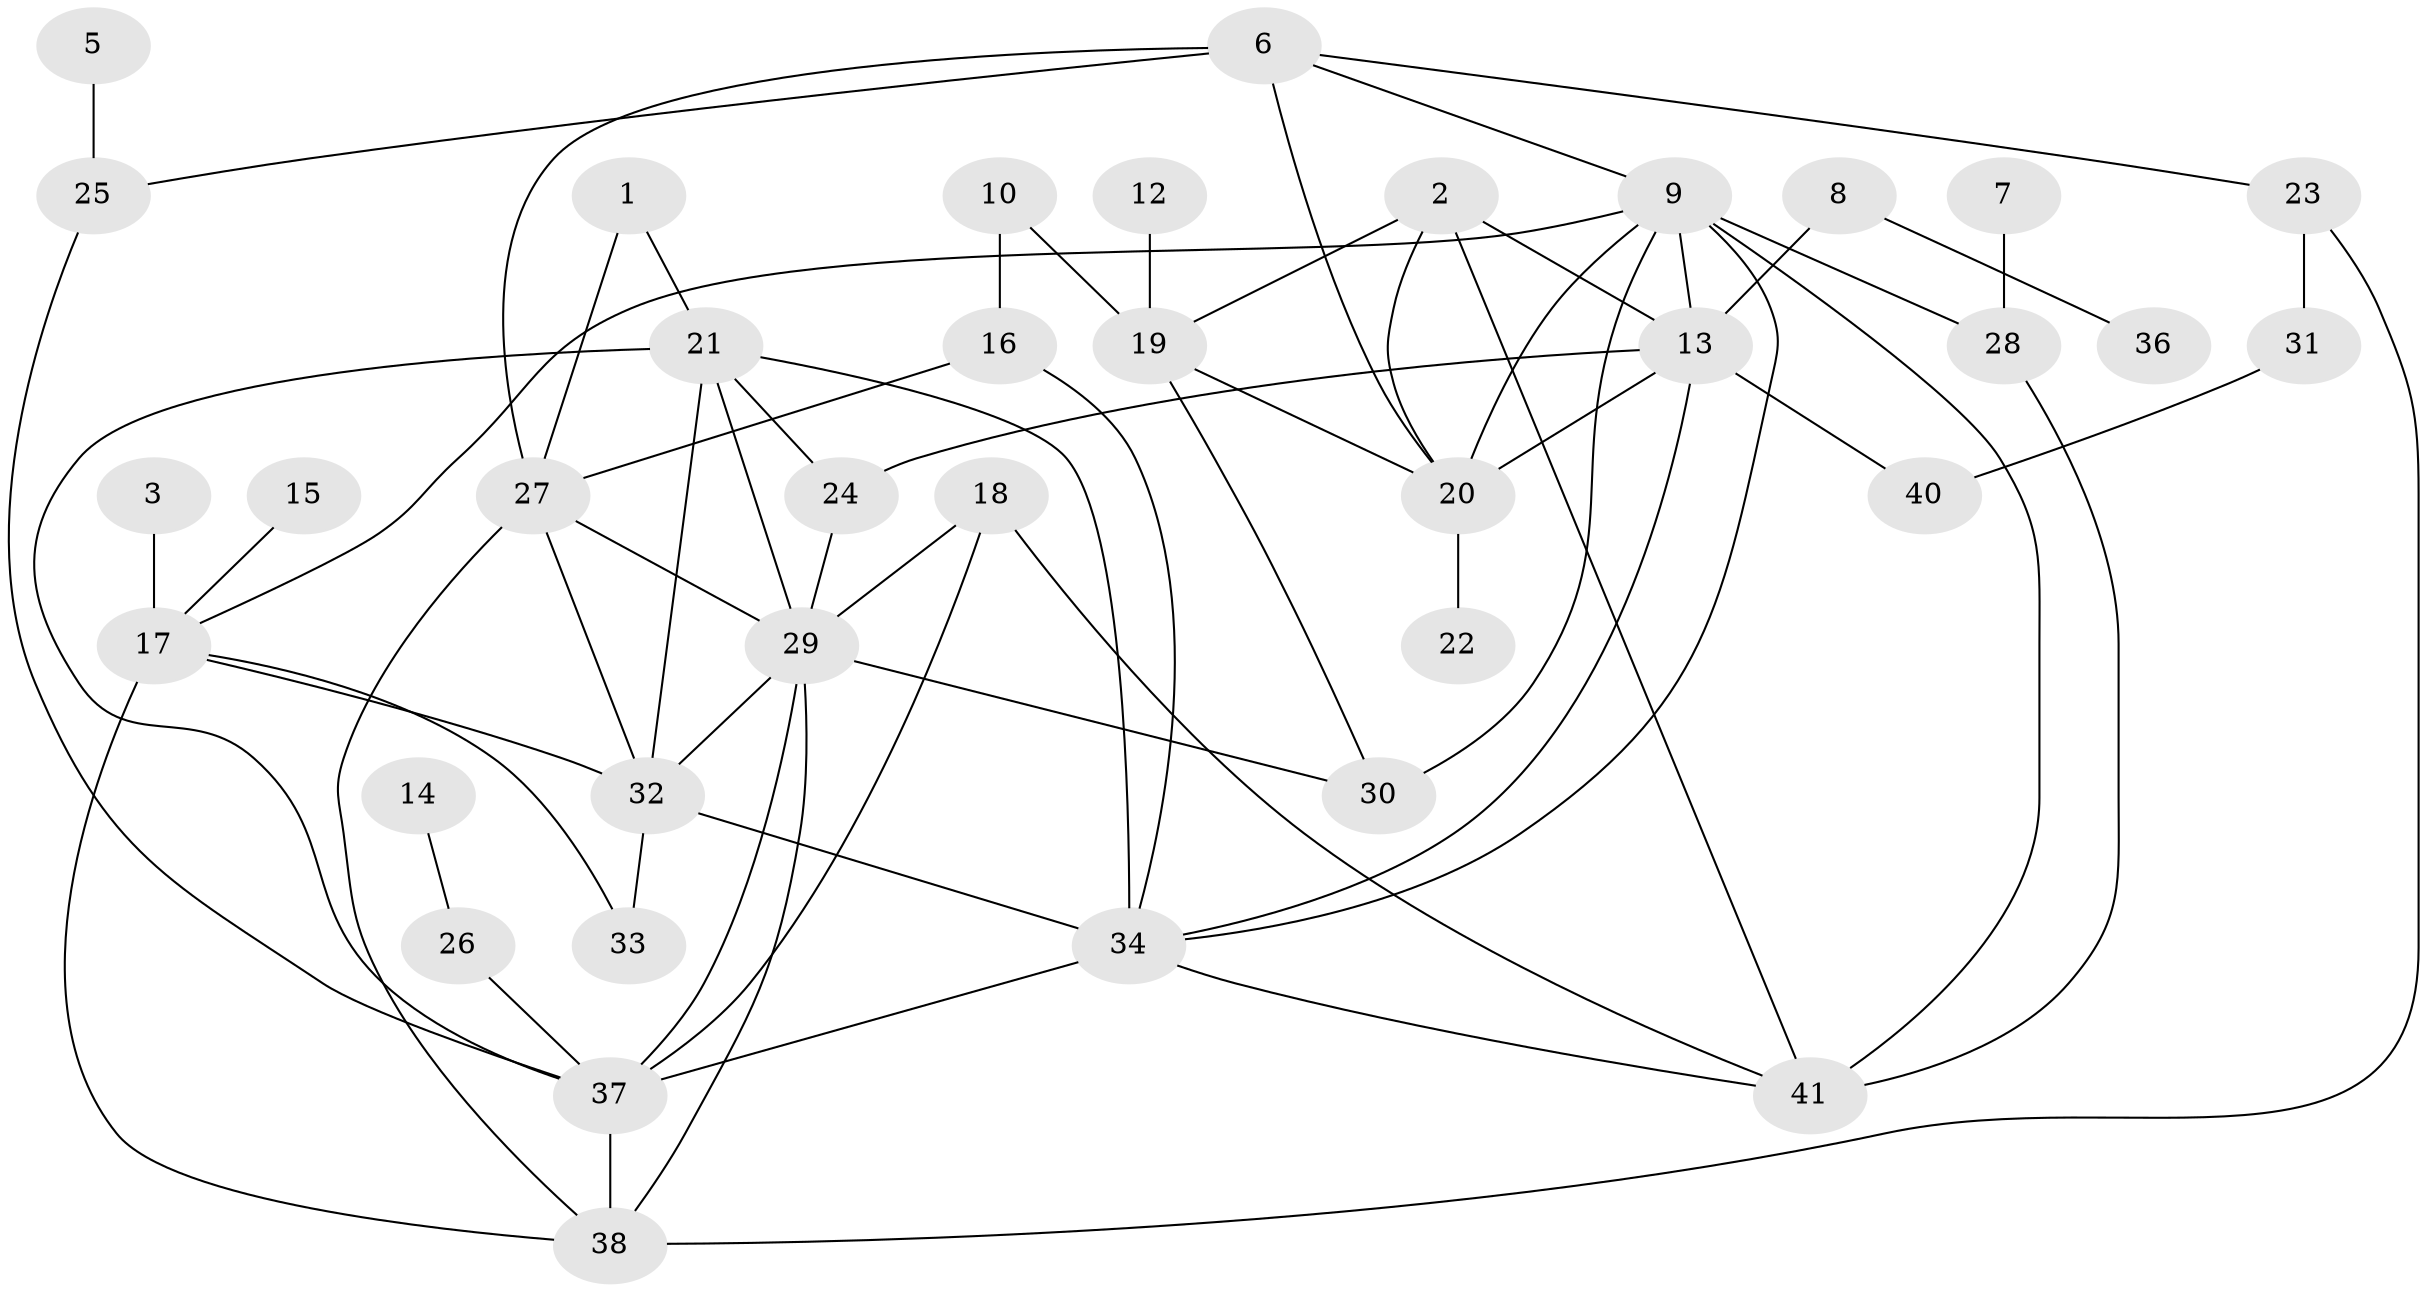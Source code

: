 // original degree distribution, {2: 0.2222222222222222, 4: 0.2222222222222222, 1: 0.19753086419753085, 0: 0.04938271604938271, 3: 0.1728395061728395, 5: 0.09876543209876543, 6: 0.024691358024691357, 8: 0.012345679012345678}
// Generated by graph-tools (version 1.1) at 2025/00/03/09/25 03:00:41]
// undirected, 37 vertices, 67 edges
graph export_dot {
graph [start="1"]
  node [color=gray90,style=filled];
  1;
  2;
  3;
  5;
  6;
  7;
  8;
  9;
  10;
  12;
  13;
  14;
  15;
  16;
  17;
  18;
  19;
  20;
  21;
  22;
  23;
  24;
  25;
  26;
  27;
  28;
  29;
  30;
  31;
  32;
  33;
  34;
  36;
  37;
  38;
  40;
  41;
  1 -- 21 [weight=1.0];
  1 -- 27 [weight=1.0];
  2 -- 13 [weight=1.0];
  2 -- 19 [weight=1.0];
  2 -- 20 [weight=1.0];
  2 -- 41 [weight=1.0];
  3 -- 17 [weight=1.0];
  5 -- 25 [weight=1.0];
  6 -- 9 [weight=1.0];
  6 -- 20 [weight=1.0];
  6 -- 23 [weight=1.0];
  6 -- 25 [weight=1.0];
  6 -- 27 [weight=1.0];
  7 -- 28 [weight=1.0];
  8 -- 13 [weight=1.0];
  8 -- 36 [weight=1.0];
  9 -- 13 [weight=1.0];
  9 -- 17 [weight=1.0];
  9 -- 20 [weight=1.0];
  9 -- 28 [weight=1.0];
  9 -- 30 [weight=1.0];
  9 -- 34 [weight=1.0];
  9 -- 41 [weight=1.0];
  10 -- 16 [weight=1.0];
  10 -- 19 [weight=1.0];
  12 -- 19 [weight=1.0];
  13 -- 20 [weight=2.0];
  13 -- 24 [weight=2.0];
  13 -- 34 [weight=1.0];
  13 -- 40 [weight=1.0];
  14 -- 26 [weight=1.0];
  15 -- 17 [weight=1.0];
  16 -- 27 [weight=1.0];
  16 -- 34 [weight=1.0];
  17 -- 32 [weight=1.0];
  17 -- 33 [weight=1.0];
  17 -- 38 [weight=1.0];
  18 -- 29 [weight=1.0];
  18 -- 37 [weight=1.0];
  18 -- 41 [weight=1.0];
  19 -- 20 [weight=1.0];
  19 -- 30 [weight=1.0];
  20 -- 22 [weight=1.0];
  21 -- 24 [weight=1.0];
  21 -- 29 [weight=1.0];
  21 -- 32 [weight=2.0];
  21 -- 34 [weight=2.0];
  21 -- 37 [weight=1.0];
  23 -- 31 [weight=1.0];
  23 -- 38 [weight=1.0];
  24 -- 29 [weight=1.0];
  25 -- 37 [weight=1.0];
  26 -- 37 [weight=1.0];
  27 -- 29 [weight=1.0];
  27 -- 32 [weight=1.0];
  27 -- 38 [weight=1.0];
  28 -- 41 [weight=1.0];
  29 -- 30 [weight=1.0];
  29 -- 32 [weight=1.0];
  29 -- 37 [weight=1.0];
  29 -- 38 [weight=1.0];
  31 -- 40 [weight=1.0];
  32 -- 33 [weight=1.0];
  32 -- 34 [weight=1.0];
  34 -- 37 [weight=1.0];
  34 -- 41 [weight=1.0];
  37 -- 38 [weight=1.0];
}
